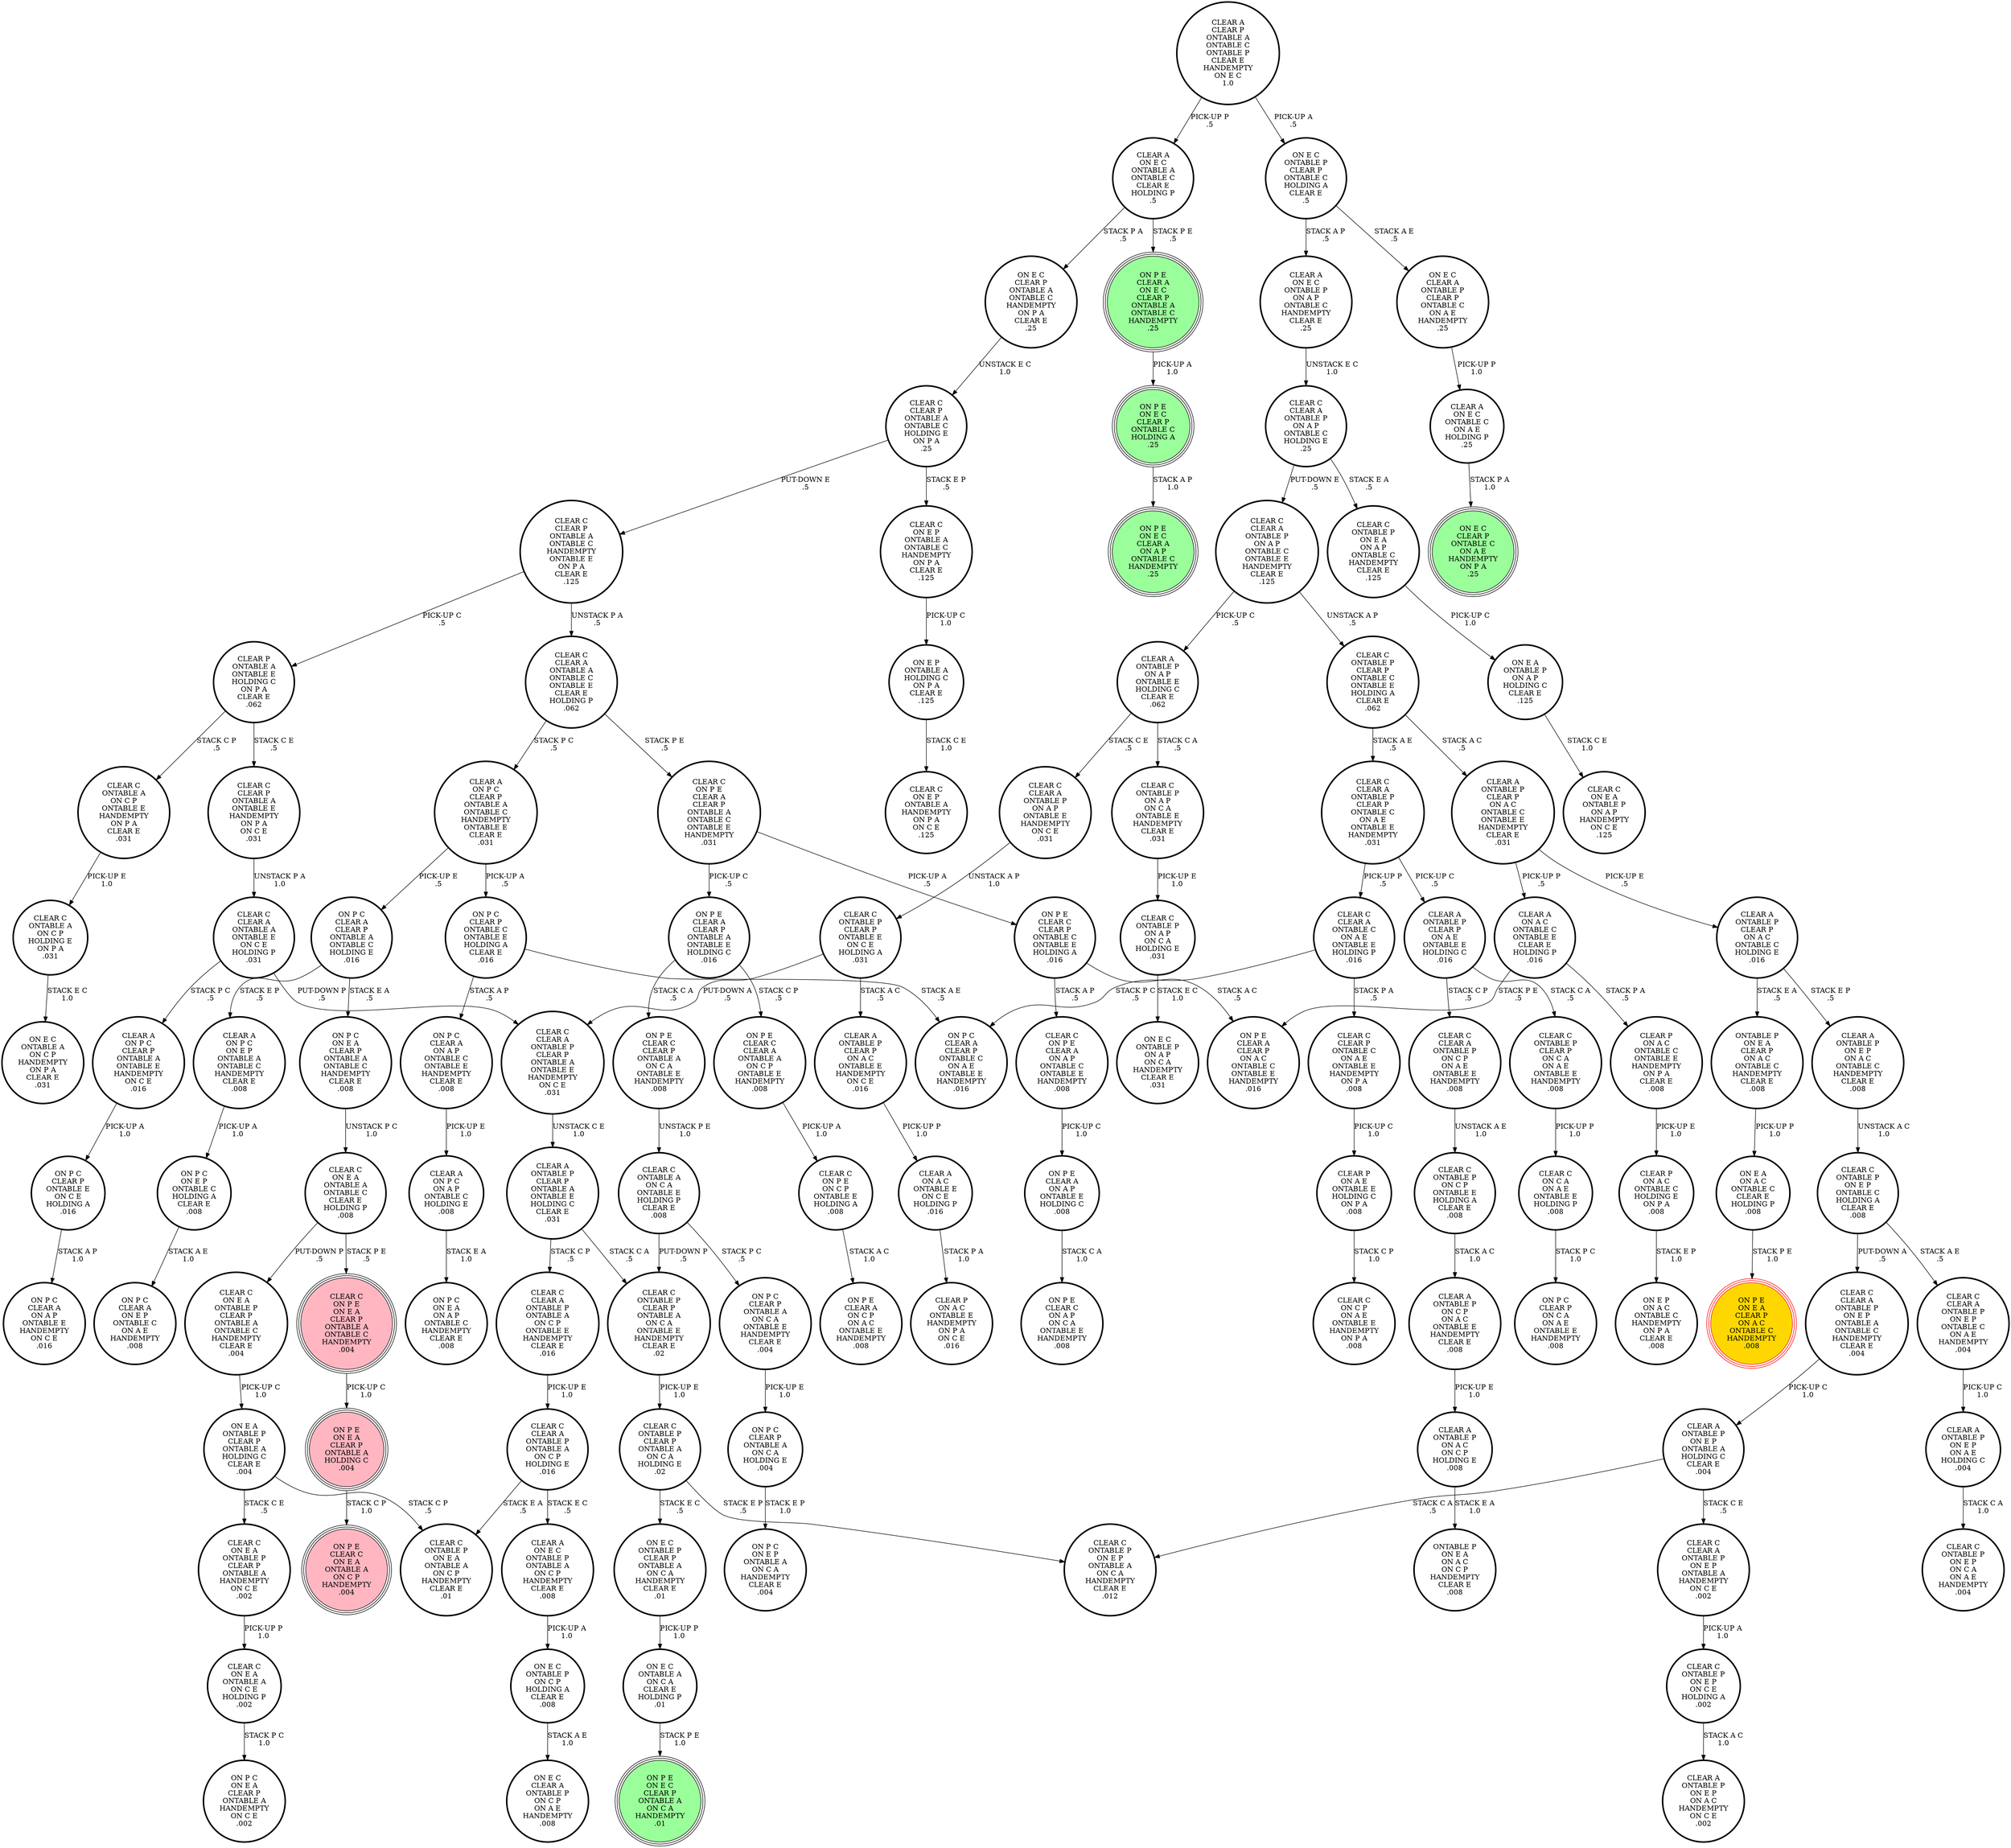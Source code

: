 digraph {
"CLEAR C\nONTABLE P\nON E P\nONTABLE C\nHOLDING A\nCLEAR E\n.008\n" -> "CLEAR C\nCLEAR A\nONTABLE P\nON E P\nONTABLE A\nONTABLE C\nHANDEMPTY\nCLEAR E\n.004\n"[label="PUT-DOWN A\n.5\n"];
"CLEAR C\nONTABLE P\nON E P\nONTABLE C\nHOLDING A\nCLEAR E\n.008\n" -> "CLEAR C\nCLEAR A\nONTABLE P\nON E P\nONTABLE C\nON A E\nHANDEMPTY\n.004\n"[label="STACK A E\n.5\n"];
"CLEAR A\nCLEAR P\nONTABLE A\nONTABLE C\nONTABLE P\nCLEAR E\nHANDEMPTY\nON E C\n1.0\n" -> "CLEAR A\nON E C\nONTABLE A\nONTABLE C\nCLEAR E\nHOLDING P\n.5\n"[label="PICK-UP P\n.5\n"];
"CLEAR A\nCLEAR P\nONTABLE A\nONTABLE C\nONTABLE P\nCLEAR E\nHANDEMPTY\nON E C\n1.0\n" -> "ON E C\nONTABLE P\nCLEAR P\nONTABLE C\nHOLDING A\nCLEAR E\n.5\n"[label="PICK-UP A\n.5\n"];
"CLEAR C\nCLEAR P\nONTABLE C\nON A E\nONTABLE E\nHANDEMPTY\nON P A\n.008\n" -> "CLEAR P\nON A E\nONTABLE E\nHOLDING C\nON P A\n.008\n"[label="PICK-UP C\n1.0\n"];
"CLEAR A\nONTABLE P\nON E P\nONTABLE A\nHOLDING C\nCLEAR E\n.004\n" -> "CLEAR C\nCLEAR A\nONTABLE P\nON E P\nONTABLE A\nHANDEMPTY\nON C E\n.002\n"[label="STACK C E\n.5\n"];
"CLEAR A\nONTABLE P\nON E P\nONTABLE A\nHOLDING C\nCLEAR E\n.004\n" -> "CLEAR C\nONTABLE P\nON E P\nONTABLE A\nON C A\nHANDEMPTY\nCLEAR E\n.012\n"[label="STACK C A\n.5\n"];
"CLEAR C\nCLEAR P\nONTABLE A\nONTABLE C\nHANDEMPTY\nONTABLE E\nON P A\nCLEAR E\n.125\n" -> "CLEAR P\nONTABLE A\nONTABLE E\nHOLDING C\nON P A\nCLEAR E\n.062\n"[label="PICK-UP C\n.5\n"];
"CLEAR C\nCLEAR P\nONTABLE A\nONTABLE C\nHANDEMPTY\nONTABLE E\nON P A\nCLEAR E\n.125\n" -> "CLEAR C\nCLEAR A\nONTABLE A\nONTABLE C\nONTABLE E\nCLEAR E\nHOLDING P\n.062\n"[label="UNSTACK P A\n.5\n"];
"CLEAR C\nCLEAR A\nONTABLE P\nON E P\nONTABLE C\nON A E\nHANDEMPTY\n.004\n" -> "CLEAR A\nONTABLE P\nON E P\nON A E\nHOLDING C\n.004\n"[label="PICK-UP C\n1.0\n"];
"CLEAR C\nONTABLE P\nON C P\nONTABLE E\nHOLDING A\nCLEAR E\n.008\n" -> "CLEAR A\nONTABLE P\nON C P\nON A C\nONTABLE E\nHANDEMPTY\nCLEAR E\n.008\n"[label="STACK A C\n1.0\n"];
"CLEAR C\nONTABLE P\nON E P\nON C E\nHOLDING A\n.002\n" -> "CLEAR A\nONTABLE P\nON E P\nON A C\nHANDEMPTY\nON C E\n.002\n"[label="STACK A C\n1.0\n"];
"ON P E\nCLEAR A\nCLEAR P\nONTABLE A\nONTABLE E\nHOLDING C\n.016\n" -> "ON P E\nCLEAR C\nCLEAR A\nONTABLE A\nON C P\nONTABLE E\nHANDEMPTY\n.008\n"[label="STACK C P\n.5\n"];
"ON P E\nCLEAR A\nCLEAR P\nONTABLE A\nONTABLE E\nHOLDING C\n.016\n" -> "ON P E\nCLEAR C\nCLEAR P\nONTABLE A\nON C A\nONTABLE E\nHANDEMPTY\n.008\n"[label="STACK C A\n.5\n"];
"CLEAR A\nONTABLE P\nCLEAR P\nON A E\nONTABLE E\nHOLDING C\n.016\n" -> "CLEAR C\nONTABLE P\nCLEAR P\nON C A\nON A E\nONTABLE E\nHANDEMPTY\n.008\n"[label="STACK C A\n.5\n"];
"CLEAR A\nONTABLE P\nCLEAR P\nON A E\nONTABLE E\nHOLDING C\n.016\n" -> "CLEAR C\nCLEAR A\nONTABLE P\nON C P\nON A E\nONTABLE E\nHANDEMPTY\n.008\n"[label="STACK C P\n.5\n"];
"CLEAR A\nONTABLE P\nCLEAR P\nON A C\nONTABLE C\nHOLDING E\n.016\n" -> "ONTABLE P\nON E A\nCLEAR P\nON A C\nONTABLE C\nHANDEMPTY\nCLEAR E\n.008\n"[label="STACK E A\n.5\n"];
"CLEAR A\nONTABLE P\nCLEAR P\nON A C\nONTABLE C\nHOLDING E\n.016\n" -> "CLEAR A\nONTABLE P\nON E P\nON A C\nONTABLE C\nHANDEMPTY\nCLEAR E\n.008\n"[label="STACK E P\n.5\n"];
"CLEAR C\nONTABLE A\nON C A\nONTABLE E\nHOLDING P\nCLEAR E\n.008\n" -> "ON P C\nCLEAR P\nONTABLE A\nON C A\nONTABLE E\nHANDEMPTY\nCLEAR E\n.004\n"[label="STACK P C\n.5\n"];
"CLEAR C\nONTABLE A\nON C A\nONTABLE E\nHOLDING P\nCLEAR E\n.008\n" -> "CLEAR C\nONTABLE P\nCLEAR P\nONTABLE A\nON C A\nONTABLE E\nHANDEMPTY\nCLEAR E\n.02\n"[label="PUT-DOWN P\n.5\n"];
"CLEAR C\nONTABLE P\nCLEAR P\nONTABLE E\nON C E\nHOLDING A\n.031\n" -> "CLEAR A\nONTABLE P\nCLEAR P\nON A C\nONTABLE E\nHANDEMPTY\nON C E\n.016\n"[label="STACK A C\n.5\n"];
"CLEAR C\nONTABLE P\nCLEAR P\nONTABLE E\nON C E\nHOLDING A\n.031\n" -> "CLEAR C\nCLEAR A\nONTABLE P\nCLEAR P\nONTABLE A\nONTABLE E\nHANDEMPTY\nON C E\n.031\n"[label="PUT-DOWN A\n.5\n"];
"CLEAR C\nONTABLE P\nCLEAR P\nONTABLE A\nON C A\nHOLDING E\n.02\n" -> "ON E C\nONTABLE P\nCLEAR P\nONTABLE A\nON C A\nHANDEMPTY\nCLEAR E\n.01\n"[label="STACK E C\n.5\n"];
"CLEAR C\nONTABLE P\nCLEAR P\nONTABLE A\nON C A\nHOLDING E\n.02\n" -> "CLEAR C\nONTABLE P\nON E P\nONTABLE A\nON C A\nHANDEMPTY\nCLEAR E\n.012\n"[label="STACK E P\n.5\n"];
"CLEAR C\nONTABLE A\nON C P\nHOLDING E\nON P A\n.031\n" -> "ON E C\nONTABLE A\nON C P\nHANDEMPTY\nON P A\nCLEAR E\n.031\n"[label="STACK E C\n1.0\n"];
"CLEAR C\nCLEAR A\nONTABLE P\nCLEAR P\nONTABLE C\nON A E\nONTABLE E\nHANDEMPTY\n.031\n" -> "CLEAR A\nONTABLE P\nCLEAR P\nON A E\nONTABLE E\nHOLDING C\n.016\n"[label="PICK-UP C\n.5\n"];
"CLEAR C\nCLEAR A\nONTABLE P\nCLEAR P\nONTABLE C\nON A E\nONTABLE E\nHANDEMPTY\n.031\n" -> "CLEAR C\nCLEAR A\nONTABLE C\nON A E\nONTABLE E\nHOLDING P\n.016\n"[label="PICK-UP P\n.5\n"];
"ON P C\nCLEAR P\nONTABLE C\nONTABLE E\nHOLDING A\nCLEAR E\n.016\n" -> "ON P C\nCLEAR A\nCLEAR P\nONTABLE C\nON A E\nONTABLE E\nHANDEMPTY\n.016\n"[label="STACK A E\n.5\n"];
"ON P C\nCLEAR P\nONTABLE C\nONTABLE E\nHOLDING A\nCLEAR E\n.016\n" -> "ON P C\nCLEAR A\nON A P\nONTABLE C\nONTABLE E\nHANDEMPTY\nCLEAR E\n.008\n"[label="STACK A P\n.5\n"];
"CLEAR C\nCLEAR A\nONTABLE P\nON E P\nONTABLE A\nHANDEMPTY\nON C E\n.002\n" -> "CLEAR C\nONTABLE P\nON E P\nON C E\nHOLDING A\n.002\n"[label="PICK-UP A\n1.0\n"];
"ON P E\nON E C\nCLEAR P\nONTABLE C\nHOLDING A\n.25\n" -> "ON P E\nON E C\nCLEAR A\nON A P\nONTABLE C\nHANDEMPTY\n.25\n"[label="STACK A P\n1.0\n"];
"CLEAR A\nONTABLE P\nCLEAR P\nONTABLE A\nONTABLE E\nHOLDING C\nCLEAR E\n.031\n" -> "CLEAR C\nCLEAR A\nONTABLE P\nONTABLE A\nON C P\nONTABLE E\nHANDEMPTY\nCLEAR E\n.016\n"[label="STACK C P\n.5\n"];
"CLEAR A\nONTABLE P\nCLEAR P\nONTABLE A\nONTABLE E\nHOLDING C\nCLEAR E\n.031\n" -> "CLEAR C\nONTABLE P\nCLEAR P\nONTABLE A\nON C A\nONTABLE E\nHANDEMPTY\nCLEAR E\n.02\n"[label="STACK C A\n.5\n"];
"CLEAR A\nONTABLE P\nON A P\nONTABLE E\nHOLDING C\nCLEAR E\n.062\n" -> "CLEAR C\nONTABLE P\nON A P\nON C A\nONTABLE E\nHANDEMPTY\nCLEAR E\n.031\n"[label="STACK C A\n.5\n"];
"CLEAR A\nONTABLE P\nON A P\nONTABLE E\nHOLDING C\nCLEAR E\n.062\n" -> "CLEAR C\nCLEAR A\nONTABLE P\nON A P\nONTABLE E\nHANDEMPTY\nON C E\n.031\n"[label="STACK C E\n.5\n"];
"CLEAR A\nONTABLE P\nCLEAR P\nON A C\nONTABLE C\nONTABLE E\nHANDEMPTY\nCLEAR E\n.031\n" -> "CLEAR A\nONTABLE P\nCLEAR P\nON A C\nONTABLE C\nHOLDING E\n.016\n"[label="PICK-UP E\n.5\n"];
"CLEAR A\nONTABLE P\nCLEAR P\nON A C\nONTABLE C\nONTABLE E\nHANDEMPTY\nCLEAR E\n.031\n" -> "CLEAR A\nON A C\nONTABLE C\nONTABLE E\nCLEAR E\nHOLDING P\n.016\n"[label="PICK-UP P\n.5\n"];
"ON E C\nONTABLE P\nCLEAR P\nONTABLE C\nHOLDING A\nCLEAR E\n.5\n" -> "CLEAR A\nON E C\nONTABLE P\nON A P\nONTABLE C\nHANDEMPTY\nCLEAR E\n.25\n"[label="STACK A P\n.5\n"];
"ON E C\nONTABLE P\nCLEAR P\nONTABLE C\nHOLDING A\nCLEAR E\n.5\n" -> "ON E C\nCLEAR A\nONTABLE P\nCLEAR P\nONTABLE C\nON A E\nHANDEMPTY\n.25\n"[label="STACK A E\n.5\n"];
"CLEAR C\nONTABLE P\nON A P\nON C A\nHOLDING E\n.031\n" -> "ON E C\nONTABLE P\nON A P\nON C A\nHANDEMPTY\nCLEAR E\n.031\n"[label="STACK E C\n1.0\n"];
"CLEAR A\nONTABLE P\nCLEAR P\nON A C\nONTABLE E\nHANDEMPTY\nON C E\n.016\n" -> "CLEAR A\nON A C\nONTABLE E\nON C E\nHOLDING P\n.016\n"[label="PICK-UP P\n1.0\n"];
"ON P C\nCLEAR A\nON A P\nONTABLE C\nONTABLE E\nHANDEMPTY\nCLEAR E\n.008\n" -> "CLEAR A\nON P C\nON A P\nONTABLE C\nHOLDING E\n.008\n"[label="PICK-UP E\n1.0\n"];
"CLEAR C\nON E A\nONTABLE A\nONTABLE C\nCLEAR E\nHOLDING P\n.008\n" -> "CLEAR C\nON P E\nON E A\nCLEAR P\nONTABLE A\nONTABLE C\nHANDEMPTY\n.004\n"[label="STACK P E\n.5\n"];
"CLEAR C\nON E A\nONTABLE A\nONTABLE C\nCLEAR E\nHOLDING P\n.008\n" -> "CLEAR C\nON E A\nONTABLE P\nCLEAR P\nONTABLE A\nONTABLE C\nHANDEMPTY\nCLEAR E\n.004\n"[label="PUT-DOWN P\n.5\n"];
"CLEAR C\nON P E\nON C P\nONTABLE E\nHOLDING A\n.008\n" -> "ON P E\nCLEAR A\nON C P\nON A C\nONTABLE E\nHANDEMPTY\n.008\n"[label="STACK A C\n1.0\n"];
"ON P E\nCLEAR A\nON A P\nONTABLE E\nHOLDING C\n.008\n" -> "ON P E\nCLEAR C\nON A P\nON C A\nONTABLE E\nHANDEMPTY\n.008\n"[label="STACK C A\n1.0\n"];
"CLEAR A\nON E C\nONTABLE P\nONTABLE A\nON C P\nHANDEMPTY\nCLEAR E\n.008\n" -> "ON E C\nONTABLE P\nON C P\nHOLDING A\nCLEAR E\n.008\n"[label="PICK-UP A\n1.0\n"];
"ON P E\nON E A\nCLEAR P\nONTABLE A\nHOLDING C\n.004\n" -> "ON P E\nCLEAR C\nON E A\nONTABLE A\nON C P\nHANDEMPTY\n.004\n"[label="STACK C P\n1.0\n"];
"CLEAR P\nONTABLE A\nONTABLE E\nHOLDING C\nON P A\nCLEAR E\n.062\n" -> "CLEAR C\nCLEAR P\nONTABLE A\nONTABLE E\nHANDEMPTY\nON P A\nON C E\n.031\n"[label="STACK C E\n.5\n"];
"CLEAR P\nONTABLE A\nONTABLE E\nHOLDING C\nON P A\nCLEAR E\n.062\n" -> "CLEAR C\nONTABLE A\nON C P\nONTABLE E\nHANDEMPTY\nON P A\nCLEAR E\n.031\n"[label="STACK C P\n.5\n"];
"CLEAR C\nON E A\nONTABLE P\nCLEAR P\nONTABLE A\nHANDEMPTY\nON C E\n.002\n" -> "CLEAR C\nON E A\nONTABLE A\nON C E\nHOLDING P\n.002\n"[label="PICK-UP P\n1.0\n"];
"CLEAR C\nCLEAR A\nONTABLE A\nONTABLE E\nON C E\nHOLDING P\n.031\n" -> "CLEAR C\nCLEAR A\nONTABLE P\nCLEAR P\nONTABLE A\nONTABLE E\nHANDEMPTY\nON C E\n.031\n"[label="PUT-DOWN P\n.5\n"];
"CLEAR C\nCLEAR A\nONTABLE A\nONTABLE E\nON C E\nHOLDING P\n.031\n" -> "CLEAR A\nON P C\nCLEAR P\nONTABLE A\nONTABLE E\nHANDEMPTY\nON C E\n.016\n"[label="STACK P C\n.5\n"];
"CLEAR A\nON A C\nONTABLE C\nONTABLE E\nCLEAR E\nHOLDING P\n.016\n" -> "ON P E\nCLEAR A\nCLEAR P\nON A C\nONTABLE C\nONTABLE E\nHANDEMPTY\n.016\n"[label="STACK P E\n.5\n"];
"CLEAR A\nON A C\nONTABLE C\nONTABLE E\nCLEAR E\nHOLDING P\n.016\n" -> "CLEAR P\nON A C\nONTABLE C\nONTABLE E\nHANDEMPTY\nON P A\nCLEAR E\n.008\n"[label="STACK P A\n.5\n"];
"CLEAR C\nCLEAR A\nONTABLE P\nCLEAR P\nONTABLE A\nONTABLE E\nHANDEMPTY\nON C E\n.031\n" -> "CLEAR A\nONTABLE P\nCLEAR P\nONTABLE A\nONTABLE E\nHOLDING C\nCLEAR E\n.031\n"[label="UNSTACK C E\n1.0\n"];
"CLEAR C\nONTABLE P\nON A P\nON C A\nONTABLE E\nHANDEMPTY\nCLEAR E\n.031\n" -> "CLEAR C\nONTABLE P\nON A P\nON C A\nHOLDING E\n.031\n"[label="PICK-UP E\n1.0\n"];
"CLEAR A\nON P C\nON E P\nONTABLE A\nONTABLE C\nHANDEMPTY\nCLEAR E\n.008\n" -> "ON P C\nON E P\nONTABLE C\nHOLDING A\nCLEAR E\n.008\n"[label="PICK-UP A\n1.0\n"];
"CLEAR P\nON A E\nONTABLE E\nHOLDING C\nON P A\n.008\n" -> "CLEAR C\nON C P\nON A E\nONTABLE E\nHANDEMPTY\nON P A\n.008\n"[label="STACK C P\n1.0\n"];
"CLEAR C\nCLEAR A\nONTABLE P\nONTABLE A\nON C P\nONTABLE E\nHANDEMPTY\nCLEAR E\n.016\n" -> "CLEAR C\nCLEAR A\nONTABLE P\nONTABLE A\nON C P\nHOLDING E\n.016\n"[label="PICK-UP E\n1.0\n"];
"CLEAR C\nCLEAR P\nONTABLE A\nONTABLE C\nHOLDING E\nON P A\n.25\n" -> "CLEAR C\nCLEAR P\nONTABLE A\nONTABLE C\nHANDEMPTY\nONTABLE E\nON P A\nCLEAR E\n.125\n"[label="PUT-DOWN E\n.5\n"];
"CLEAR C\nCLEAR P\nONTABLE A\nONTABLE C\nHOLDING E\nON P A\n.25\n" -> "CLEAR C\nON E P\nONTABLE A\nONTABLE C\nHANDEMPTY\nON P A\nCLEAR E\n.125\n"[label="STACK E P\n.5\n"];
"CLEAR C\nON E P\nONTABLE A\nONTABLE C\nHANDEMPTY\nON P A\nCLEAR E\n.125\n" -> "ON E P\nONTABLE A\nHOLDING C\nON P A\nCLEAR E\n.125\n"[label="PICK-UP C\n1.0\n"];
"CLEAR C\nCLEAR A\nONTABLE P\nON C P\nON A E\nONTABLE E\nHANDEMPTY\n.008\n" -> "CLEAR C\nONTABLE P\nON C P\nONTABLE E\nHOLDING A\nCLEAR E\n.008\n"[label="UNSTACK A E\n1.0\n"];
"CLEAR A\nONTABLE P\nON C P\nON A C\nONTABLE E\nHANDEMPTY\nCLEAR E\n.008\n" -> "CLEAR A\nONTABLE P\nON A C\nON C P\nHOLDING E\n.008\n"[label="PICK-UP E\n1.0\n"];
"ON P E\nCLEAR C\nCLEAR A\nONTABLE A\nON C P\nONTABLE E\nHANDEMPTY\n.008\n" -> "CLEAR C\nON P E\nON C P\nONTABLE E\nHOLDING A\n.008\n"[label="PICK-UP A\n1.0\n"];
"CLEAR A\nONTABLE P\nON E P\nON A E\nHOLDING C\n.004\n" -> "CLEAR C\nONTABLE P\nON E P\nON C A\nON A E\nHANDEMPTY\n.004\n"[label="STACK C A\n1.0\n"];
"CLEAR P\nON A C\nONTABLE C\nONTABLE E\nHANDEMPTY\nON P A\nCLEAR E\n.008\n" -> "CLEAR P\nON A C\nONTABLE C\nHOLDING E\nON P A\n.008\n"[label="PICK-UP E\n1.0\n"];
"CLEAR C\nONTABLE P\nCLEAR P\nONTABLE A\nON C A\nONTABLE E\nHANDEMPTY\nCLEAR E\n.02\n" -> "CLEAR C\nONTABLE P\nCLEAR P\nONTABLE A\nON C A\nHOLDING E\n.02\n"[label="PICK-UP E\n1.0\n"];
"ONTABLE P\nON E A\nCLEAR P\nON A C\nONTABLE C\nHANDEMPTY\nCLEAR E\n.008\n" -> "ON E A\nON A C\nONTABLE C\nCLEAR E\nHOLDING P\n.008\n"[label="PICK-UP P\n1.0\n"];
"CLEAR A\nONTABLE P\nON A C\nON C P\nHOLDING E\n.008\n" -> "ONTABLE P\nON E A\nON A C\nON C P\nHANDEMPTY\nCLEAR E\n.008\n"[label="STACK E A\n1.0\n"];
"ON E C\nONTABLE P\nON C P\nHOLDING A\nCLEAR E\n.008\n" -> "ON E C\nCLEAR A\nONTABLE P\nON C P\nON A E\nHANDEMPTY\n.008\n"[label="STACK A E\n1.0\n"];
"CLEAR A\nON E C\nONTABLE C\nON A E\nHOLDING P\n.25\n" -> "ON E C\nCLEAR P\nONTABLE C\nON A E\nHANDEMPTY\nON P A\n.25\n"[label="STACK P A\n1.0\n"];
"CLEAR C\nONTABLE P\nCLEAR P\nONTABLE C\nONTABLE E\nHOLDING A\nCLEAR E\n.062\n" -> "CLEAR A\nONTABLE P\nCLEAR P\nON A C\nONTABLE C\nONTABLE E\nHANDEMPTY\nCLEAR E\n.031\n"[label="STACK A C\n.5\n"];
"CLEAR C\nONTABLE P\nCLEAR P\nONTABLE C\nONTABLE E\nHOLDING A\nCLEAR E\n.062\n" -> "CLEAR C\nCLEAR A\nONTABLE P\nCLEAR P\nONTABLE C\nON A E\nONTABLE E\nHANDEMPTY\n.031\n"[label="STACK A E\n.5\n"];
"ON E C\nCLEAR P\nONTABLE A\nONTABLE C\nHANDEMPTY\nON P A\nCLEAR E\n.25\n" -> "CLEAR C\nCLEAR P\nONTABLE A\nONTABLE C\nHOLDING E\nON P A\n.25\n"[label="UNSTACK E C\n1.0\n"];
"ON E P\nONTABLE A\nHOLDING C\nON P A\nCLEAR E\n.125\n" -> "CLEAR C\nON E P\nONTABLE A\nHANDEMPTY\nON P A\nON C E\n.125\n"[label="STACK C E\n1.0\n"];
"ON P E\nCLEAR A\nON E C\nCLEAR P\nONTABLE A\nONTABLE C\nHANDEMPTY\n.25\n" -> "ON P E\nON E C\nCLEAR P\nONTABLE C\nHOLDING A\n.25\n"[label="PICK-UP A\n1.0\n"];
"CLEAR C\nON P E\nCLEAR A\nON A P\nONTABLE C\nONTABLE E\nHANDEMPTY\n.008\n" -> "ON P E\nCLEAR A\nON A P\nONTABLE E\nHOLDING C\n.008\n"[label="PICK-UP C\n1.0\n"];
"CLEAR C\nCLEAR P\nONTABLE A\nONTABLE E\nHANDEMPTY\nON P A\nON C E\n.031\n" -> "CLEAR C\nCLEAR A\nONTABLE A\nONTABLE E\nON C E\nHOLDING P\n.031\n"[label="UNSTACK P A\n1.0\n"];
"ON E A\nONTABLE P\nON A P\nHOLDING C\nCLEAR E\n.125\n" -> "CLEAR C\nON E A\nONTABLE P\nON A P\nHANDEMPTY\nON C E\n.125\n"[label="STACK C E\n1.0\n"];
"CLEAR C\nCLEAR A\nONTABLE P\nON A P\nONTABLE C\nHOLDING E\n.25\n" -> "CLEAR C\nCLEAR A\nONTABLE P\nON A P\nONTABLE C\nONTABLE E\nHANDEMPTY\nCLEAR E\n.125\n"[label="PUT-DOWN E\n.5\n"];
"CLEAR C\nCLEAR A\nONTABLE P\nON A P\nONTABLE C\nHOLDING E\n.25\n" -> "CLEAR C\nONTABLE P\nON E A\nON A P\nONTABLE C\nHANDEMPTY\nCLEAR E\n.125\n"[label="STACK E A\n.5\n"];
"CLEAR C\nON E A\nONTABLE A\nON C E\nHOLDING P\n.002\n" -> "ON P C\nON E A\nCLEAR P\nONTABLE A\nHANDEMPTY\nON C E\n.002\n"[label="STACK P C\n1.0\n"];
"CLEAR A\nON E C\nONTABLE A\nONTABLE C\nCLEAR E\nHOLDING P\n.5\n" -> "ON P E\nCLEAR A\nON E C\nCLEAR P\nONTABLE A\nONTABLE C\nHANDEMPTY\n.25\n"[label="STACK P E\n.5\n"];
"CLEAR A\nON E C\nONTABLE A\nONTABLE C\nCLEAR E\nHOLDING P\n.5\n" -> "ON E C\nCLEAR P\nONTABLE A\nONTABLE C\nHANDEMPTY\nON P A\nCLEAR E\n.25\n"[label="STACK P A\n.5\n"];
"ON P E\nCLEAR C\nCLEAR P\nONTABLE A\nON C A\nONTABLE E\nHANDEMPTY\n.008\n" -> "CLEAR C\nONTABLE A\nON C A\nONTABLE E\nHOLDING P\nCLEAR E\n.008\n"[label="UNSTACK P E\n1.0\n"];
"ON P C\nCLEAR P\nONTABLE E\nON C E\nHOLDING A\n.016\n" -> "ON P C\nCLEAR A\nON A P\nONTABLE E\nHANDEMPTY\nON C E\n.016\n"[label="STACK A P\n1.0\n"];
"ON P E\nCLEAR C\nCLEAR P\nONTABLE C\nONTABLE E\nHOLDING A\n.016\n" -> "ON P E\nCLEAR A\nCLEAR P\nON A C\nONTABLE C\nONTABLE E\nHANDEMPTY\n.016\n"[label="STACK A C\n.5\n"];
"ON P E\nCLEAR C\nCLEAR P\nONTABLE C\nONTABLE E\nHOLDING A\n.016\n" -> "CLEAR C\nON P E\nCLEAR A\nON A P\nONTABLE C\nONTABLE E\nHANDEMPTY\n.008\n"[label="STACK A P\n.5\n"];
"ON E C\nONTABLE P\nCLEAR P\nONTABLE A\nON C A\nHANDEMPTY\nCLEAR E\n.01\n" -> "ON E C\nONTABLE A\nON C A\nCLEAR E\nHOLDING P\n.01\n"[label="PICK-UP P\n1.0\n"];
"CLEAR C\nCLEAR A\nONTABLE P\nONTABLE A\nON C P\nHOLDING E\n.016\n" -> "CLEAR A\nON E C\nONTABLE P\nONTABLE A\nON C P\nHANDEMPTY\nCLEAR E\n.008\n"[label="STACK E C\n.5\n"];
"CLEAR C\nCLEAR A\nONTABLE P\nONTABLE A\nON C P\nHOLDING E\n.016\n" -> "CLEAR C\nONTABLE P\nON E A\nONTABLE A\nON C P\nHANDEMPTY\nCLEAR E\n.01\n"[label="STACK E A\n.5\n"];
"ON P C\nCLEAR P\nONTABLE A\nON C A\nHOLDING E\n.004\n" -> "ON P C\nON E P\nONTABLE A\nON C A\nHANDEMPTY\nCLEAR E\n.004\n"[label="STACK E P\n1.0\n"];
"CLEAR C\nCLEAR A\nONTABLE C\nON A E\nONTABLE E\nHOLDING P\n.016\n" -> "CLEAR C\nCLEAR P\nONTABLE C\nON A E\nONTABLE E\nHANDEMPTY\nON P A\n.008\n"[label="STACK P A\n.5\n"];
"CLEAR C\nCLEAR A\nONTABLE C\nON A E\nONTABLE E\nHOLDING P\n.016\n" -> "ON P C\nCLEAR A\nCLEAR P\nONTABLE C\nON A E\nONTABLE E\nHANDEMPTY\n.016\n"[label="STACK P C\n.5\n"];
"CLEAR C\nON E A\nONTABLE P\nCLEAR P\nONTABLE A\nONTABLE C\nHANDEMPTY\nCLEAR E\n.004\n" -> "ON E A\nONTABLE P\nCLEAR P\nONTABLE A\nHOLDING C\nCLEAR E\n.004\n"[label="PICK-UP C\n1.0\n"];
"CLEAR A\nONTABLE P\nON E P\nON A C\nONTABLE C\nHANDEMPTY\nCLEAR E\n.008\n" -> "CLEAR C\nONTABLE P\nON E P\nONTABLE C\nHOLDING A\nCLEAR E\n.008\n"[label="UNSTACK A C\n1.0\n"];
"CLEAR C\nON P E\nON E A\nCLEAR P\nONTABLE A\nONTABLE C\nHANDEMPTY\n.004\n" -> "ON P E\nON E A\nCLEAR P\nONTABLE A\nHOLDING C\n.004\n"[label="PICK-UP C\n1.0\n"];
"ON E A\nONTABLE P\nCLEAR P\nONTABLE A\nHOLDING C\nCLEAR E\n.004\n" -> "CLEAR C\nONTABLE P\nON E A\nONTABLE A\nON C P\nHANDEMPTY\nCLEAR E\n.01\n"[label="STACK C P\n.5\n"];
"ON E A\nONTABLE P\nCLEAR P\nONTABLE A\nHOLDING C\nCLEAR E\n.004\n" -> "CLEAR C\nON E A\nONTABLE P\nCLEAR P\nONTABLE A\nHANDEMPTY\nON C E\n.002\n"[label="STACK C E\n.5\n"];
"CLEAR P\nON A C\nONTABLE C\nHOLDING E\nON P A\n.008\n" -> "ON E P\nON A C\nONTABLE C\nHANDEMPTY\nON P A\nCLEAR E\n.008\n"[label="STACK E P\n1.0\n"];
"ON P C\nON E A\nCLEAR P\nONTABLE A\nONTABLE C\nHANDEMPTY\nCLEAR E\n.008\n" -> "CLEAR C\nON E A\nONTABLE A\nONTABLE C\nCLEAR E\nHOLDING P\n.008\n"[label="UNSTACK P C\n1.0\n"];
"CLEAR C\nCLEAR A\nONTABLE P\nON A P\nONTABLE C\nONTABLE E\nHANDEMPTY\nCLEAR E\n.125\n" -> "CLEAR C\nONTABLE P\nCLEAR P\nONTABLE C\nONTABLE E\nHOLDING A\nCLEAR E\n.062\n"[label="UNSTACK A P\n.5\n"];
"CLEAR C\nCLEAR A\nONTABLE P\nON A P\nONTABLE C\nONTABLE E\nHANDEMPTY\nCLEAR E\n.125\n" -> "CLEAR A\nONTABLE P\nON A P\nONTABLE E\nHOLDING C\nCLEAR E\n.062\n"[label="PICK-UP C\n.5\n"];
"CLEAR A\nON P C\nCLEAR P\nONTABLE A\nONTABLE C\nHANDEMPTY\nONTABLE E\nCLEAR E\n.031\n" -> "ON P C\nCLEAR P\nONTABLE C\nONTABLE E\nHOLDING A\nCLEAR E\n.016\n"[label="PICK-UP A\n.5\n"];
"CLEAR A\nON P C\nCLEAR P\nONTABLE A\nONTABLE C\nHANDEMPTY\nONTABLE E\nCLEAR E\n.031\n" -> "ON P C\nCLEAR A\nCLEAR P\nONTABLE A\nONTABLE C\nHOLDING E\n.016\n"[label="PICK-UP E\n.5\n"];
"CLEAR C\nCLEAR A\nONTABLE P\nON A P\nONTABLE E\nHANDEMPTY\nON C E\n.031\n" -> "CLEAR C\nONTABLE P\nCLEAR P\nONTABLE E\nON C E\nHOLDING A\n.031\n"[label="UNSTACK A P\n1.0\n"];
"CLEAR A\nON A C\nONTABLE E\nON C E\nHOLDING P\n.016\n" -> "CLEAR P\nON A C\nONTABLE E\nHANDEMPTY\nON P A\nON C E\n.016\n"[label="STACK P A\n1.0\n"];
"ON E C\nCLEAR A\nONTABLE P\nCLEAR P\nONTABLE C\nON A E\nHANDEMPTY\n.25\n" -> "CLEAR A\nON E C\nONTABLE C\nON A E\nHOLDING P\n.25\n"[label="PICK-UP P\n1.0\n"];
"CLEAR C\nON C A\nON A E\nONTABLE E\nHOLDING P\n.008\n" -> "ON P C\nCLEAR P\nON C A\nON A E\nONTABLE E\nHANDEMPTY\n.008\n"[label="STACK P C\n1.0\n"];
"CLEAR C\nCLEAR A\nONTABLE A\nONTABLE C\nONTABLE E\nCLEAR E\nHOLDING P\n.062\n" -> "CLEAR C\nON P E\nCLEAR A\nCLEAR P\nONTABLE A\nONTABLE C\nONTABLE E\nHANDEMPTY\n.031\n"[label="STACK P E\n.5\n"];
"CLEAR C\nCLEAR A\nONTABLE A\nONTABLE C\nONTABLE E\nCLEAR E\nHOLDING P\n.062\n" -> "CLEAR A\nON P C\nCLEAR P\nONTABLE A\nONTABLE C\nHANDEMPTY\nONTABLE E\nCLEAR E\n.031\n"[label="STACK P C\n.5\n"];
"CLEAR A\nON P C\nON A P\nONTABLE C\nHOLDING E\n.008\n" -> "ON P C\nON E A\nON A P\nONTABLE C\nHANDEMPTY\nCLEAR E\n.008\n"[label="STACK E A\n1.0\n"];
"ON E C\nONTABLE A\nON C A\nCLEAR E\nHOLDING P\n.01\n" -> "ON P E\nON E C\nCLEAR P\nONTABLE A\nON C A\nHANDEMPTY\n.01\n"[label="STACK P E\n1.0\n"];
"ON E A\nON A C\nONTABLE C\nCLEAR E\nHOLDING P\n.008\n" -> "ON P E\nON E A\nCLEAR P\nON A C\nONTABLE C\nHANDEMPTY\n.008\n"[label="STACK P E\n1.0\n"];
"CLEAR C\nONTABLE A\nON C P\nONTABLE E\nHANDEMPTY\nON P A\nCLEAR E\n.031\n" -> "CLEAR C\nONTABLE A\nON C P\nHOLDING E\nON P A\n.031\n"[label="PICK-UP E\n1.0\n"];
"CLEAR C\nONTABLE P\nON E A\nON A P\nONTABLE C\nHANDEMPTY\nCLEAR E\n.125\n" -> "ON E A\nONTABLE P\nON A P\nHOLDING C\nCLEAR E\n.125\n"[label="PICK-UP C\n1.0\n"];
"CLEAR C\nCLEAR A\nONTABLE P\nON E P\nONTABLE A\nONTABLE C\nHANDEMPTY\nCLEAR E\n.004\n" -> "CLEAR A\nONTABLE P\nON E P\nONTABLE A\nHOLDING C\nCLEAR E\n.004\n"[label="PICK-UP C\n1.0\n"];
"CLEAR A\nON P C\nCLEAR P\nONTABLE A\nONTABLE E\nHANDEMPTY\nON C E\n.016\n" -> "ON P C\nCLEAR P\nONTABLE E\nON C E\nHOLDING A\n.016\n"[label="PICK-UP A\n1.0\n"];
"ON P C\nON E P\nONTABLE C\nHOLDING A\nCLEAR E\n.008\n" -> "ON P C\nCLEAR A\nON E P\nONTABLE C\nON A E\nHANDEMPTY\n.008\n"[label="STACK A E\n1.0\n"];
"ON P C\nCLEAR A\nCLEAR P\nONTABLE A\nONTABLE C\nHOLDING E\n.016\n" -> "CLEAR A\nON P C\nON E P\nONTABLE A\nONTABLE C\nHANDEMPTY\nCLEAR E\n.008\n"[label="STACK E P\n.5\n"];
"ON P C\nCLEAR A\nCLEAR P\nONTABLE A\nONTABLE C\nHOLDING E\n.016\n" -> "ON P C\nON E A\nCLEAR P\nONTABLE A\nONTABLE C\nHANDEMPTY\nCLEAR E\n.008\n"[label="STACK E A\n.5\n"];
"CLEAR A\nON E C\nONTABLE P\nON A P\nONTABLE C\nHANDEMPTY\nCLEAR E\n.25\n" -> "CLEAR C\nCLEAR A\nONTABLE P\nON A P\nONTABLE C\nHOLDING E\n.25\n"[label="UNSTACK E C\n1.0\n"];
"ON P C\nCLEAR P\nONTABLE A\nON C A\nONTABLE E\nHANDEMPTY\nCLEAR E\n.004\n" -> "ON P C\nCLEAR P\nONTABLE A\nON C A\nHOLDING E\n.004\n"[label="PICK-UP E\n1.0\n"];
"CLEAR C\nON P E\nCLEAR A\nCLEAR P\nONTABLE A\nONTABLE C\nONTABLE E\nHANDEMPTY\n.031\n" -> "ON P E\nCLEAR A\nCLEAR P\nONTABLE A\nONTABLE E\nHOLDING C\n.016\n"[label="PICK-UP C\n.5\n"];
"CLEAR C\nON P E\nCLEAR A\nCLEAR P\nONTABLE A\nONTABLE C\nONTABLE E\nHANDEMPTY\n.031\n" -> "ON P E\nCLEAR C\nCLEAR P\nONTABLE C\nONTABLE E\nHOLDING A\n.016\n"[label="PICK-UP A\n.5\n"];
"CLEAR C\nONTABLE P\nCLEAR P\nON C A\nON A E\nONTABLE E\nHANDEMPTY\n.008\n" -> "CLEAR C\nON C A\nON A E\nONTABLE E\nHOLDING P\n.008\n"[label="PICK-UP P\n1.0\n"];
"ON E P\nON A C\nONTABLE C\nHANDEMPTY\nON P A\nCLEAR E\n.008\n" [shape=circle, penwidth=3];
"CLEAR P\nON A C\nONTABLE E\nHANDEMPTY\nON P A\nON C E\n.016\n" [shape=circle, penwidth=3];
"ON P E\nON E C\nCLEAR A\nON A P\nONTABLE C\nHANDEMPTY\n.25\n" [shape=circle, style=filled, fillcolor=palegreen1, peripheries=3];
"ON P E\nCLEAR C\nON A P\nON C A\nONTABLE E\nHANDEMPTY\n.008\n" [shape=circle, penwidth=3];
"CLEAR C\nONTABLE P\nON E P\nON C A\nON A E\nHANDEMPTY\n.004\n" [shape=circle, penwidth=3];
"ON P C\nCLEAR A\nCLEAR P\nONTABLE C\nON A E\nONTABLE E\nHANDEMPTY\n.016\n" [shape=circle, penwidth=3];
"CLEAR C\nONTABLE P\nON E P\nONTABLE A\nON C A\nHANDEMPTY\nCLEAR E\n.012\n" [shape=circle, penwidth=3];
"ON P C\nON E P\nONTABLE A\nON C A\nHANDEMPTY\nCLEAR E\n.004\n" [shape=circle, penwidth=3];
"ON P C\nON E A\nCLEAR P\nONTABLE A\nHANDEMPTY\nON C E\n.002\n" [shape=circle, penwidth=3];
"ON P C\nCLEAR A\nON A P\nONTABLE E\nHANDEMPTY\nON C E\n.016\n" [shape=circle, penwidth=3];
"CLEAR C\nON E A\nONTABLE P\nON A P\nHANDEMPTY\nON C E\n.125\n" [shape=circle, penwidth=3];
"ON P E\nCLEAR A\nCLEAR P\nON A C\nONTABLE C\nONTABLE E\nHANDEMPTY\n.016\n" [shape=circle, penwidth=3];
"ON P E\nCLEAR C\nON E A\nONTABLE A\nON C P\nHANDEMPTY\n.004\n" [shape=circle, style=filled, fillcolor=lightpink, peripheries=3];
"CLEAR A\nONTABLE P\nON E P\nON A C\nHANDEMPTY\nON C E\n.002\n" [shape=circle, penwidth=3];
"ON P E\nCLEAR A\nON C P\nON A C\nONTABLE E\nHANDEMPTY\n.008\n" [shape=circle, penwidth=3];
"CLEAR C\nON E P\nONTABLE A\nHANDEMPTY\nON P A\nON C E\n.125\n" [shape=circle, penwidth=3];
"CLEAR C\nONTABLE P\nON E A\nONTABLE A\nON C P\nHANDEMPTY\nCLEAR E\n.01\n" [shape=circle, penwidth=3];
"ON E C\nCLEAR A\nONTABLE P\nON C P\nON A E\nHANDEMPTY\n.008\n" [shape=circle, penwidth=3];
"CLEAR C\nON C P\nON A E\nONTABLE E\nHANDEMPTY\nON P A\n.008\n" [shape=circle, penwidth=3];
"ON P C\nON E A\nON A P\nONTABLE C\nHANDEMPTY\nCLEAR E\n.008\n" [shape=circle, penwidth=3];
"ON P C\nCLEAR A\nON E P\nONTABLE C\nON A E\nHANDEMPTY\n.008\n" [shape=circle, penwidth=3];
"ONTABLE P\nON E A\nON A C\nON C P\nHANDEMPTY\nCLEAR E\n.008\n" [shape=circle, penwidth=3];
"ON E C\nONTABLE P\nON A P\nON C A\nHANDEMPTY\nCLEAR E\n.031\n" [shape=circle, penwidth=3];
"ON P E\nON E C\nCLEAR P\nONTABLE A\nON C A\nHANDEMPTY\n.01\n" [shape=circle, style=filled, fillcolor=palegreen1, peripheries=3];
"ON E C\nONTABLE A\nON C P\nHANDEMPTY\nON P A\nCLEAR E\n.031\n" [shape=circle, penwidth=3];
"ON E C\nCLEAR P\nONTABLE C\nON A E\nHANDEMPTY\nON P A\n.25\n" [shape=circle, style=filled, fillcolor=palegreen1, peripheries=3];
"ON P E\nON E A\nCLEAR P\nON A C\nONTABLE C\nHANDEMPTY\n.008\n" [shape=circle, style=filled color=red, fillcolor=gold, peripheries=3];
"ON P C\nCLEAR P\nON C A\nON A E\nONTABLE E\nHANDEMPTY\n.008\n" [shape=circle, penwidth=3];
"ON E P\nON A C\nONTABLE C\nHANDEMPTY\nON P A\nCLEAR E\n.008\n" [shape=circle, penwidth=3];
"CLEAR A\nONTABLE P\nON A C\nON C P\nHOLDING E\n.008\n" [shape=circle, penwidth=3];
"CLEAR P\nON A C\nONTABLE E\nHANDEMPTY\nON P A\nON C E\n.016\n" [shape=circle, penwidth=3];
"ON P E\nON E C\nCLEAR A\nON A P\nONTABLE C\nHANDEMPTY\n.25\n" [shape=circle, style=filled, fillcolor=palegreen1, peripheries=3];
"CLEAR A\nON E C\nONTABLE A\nONTABLE C\nCLEAR E\nHOLDING P\n.5\n" [shape=circle, penwidth=3];
"ON P E\nCLEAR C\nON A P\nON C A\nONTABLE E\nHANDEMPTY\n.008\n" [shape=circle, penwidth=3];
"ON P C\nON E A\nCLEAR P\nONTABLE A\nONTABLE C\nHANDEMPTY\nCLEAR E\n.008\n" [shape=circle, penwidth=3];
"CLEAR A\nONTABLE P\nON A P\nONTABLE E\nHOLDING C\nCLEAR E\n.062\n" [shape=circle, penwidth=3];
"CLEAR C\nON P E\nCLEAR A\nON A P\nONTABLE C\nONTABLE E\nHANDEMPTY\n.008\n" [shape=circle, penwidth=3];
"CLEAR A\nON A C\nONTABLE E\nON C E\nHOLDING P\n.016\n" [shape=circle, penwidth=3];
"CLEAR A\nON E C\nONTABLE P\nON A P\nONTABLE C\nHANDEMPTY\nCLEAR E\n.25\n" [shape=circle, penwidth=3];
"CLEAR A\nON E C\nONTABLE C\nON A E\nHOLDING P\n.25\n" [shape=circle, penwidth=3];
"CLEAR C\nONTABLE P\nCLEAR P\nON C A\nON A E\nONTABLE E\nHANDEMPTY\n.008\n" [shape=circle, penwidth=3];
"CLEAR C\nONTABLE P\nON E P\nON C A\nON A E\nHANDEMPTY\n.004\n" [shape=circle, penwidth=3];
"ON P C\nCLEAR A\nON A P\nONTABLE C\nONTABLE E\nHANDEMPTY\nCLEAR E\n.008\n" [shape=circle, penwidth=3];
"CLEAR C\nCLEAR P\nONTABLE A\nONTABLE C\nHANDEMPTY\nONTABLE E\nON P A\nCLEAR E\n.125\n" [shape=circle, penwidth=3];
"ON P E\nCLEAR C\nCLEAR P\nONTABLE A\nON C A\nONTABLE E\nHANDEMPTY\n.008\n" [shape=circle, penwidth=3];
"CLEAR C\nON C A\nON A E\nONTABLE E\nHOLDING P\n.008\n" [shape=circle, penwidth=3];
"ON P C\nCLEAR A\nCLEAR P\nONTABLE C\nON A E\nONTABLE E\nHANDEMPTY\n.016\n" [shape=circle, penwidth=3];
"CLEAR C\nONTABLE P\nON E P\nONTABLE A\nON C A\nHANDEMPTY\nCLEAR E\n.012\n" [shape=circle, penwidth=3];
"ON P C\nON E P\nONTABLE A\nON C A\nHANDEMPTY\nCLEAR E\n.004\n" [shape=circle, penwidth=3];
"CLEAR C\nONTABLE P\nCLEAR P\nONTABLE C\nONTABLE E\nHOLDING A\nCLEAR E\n.062\n" [shape=circle, penwidth=3];
"ON E C\nONTABLE A\nON C A\nCLEAR E\nHOLDING P\n.01\n" [shape=circle, penwidth=3];
"CLEAR C\nCLEAR P\nONTABLE A\nONTABLE C\nHOLDING E\nON P A\n.25\n" [shape=circle, penwidth=3];
"CLEAR C\nCLEAR A\nONTABLE A\nONTABLE C\nONTABLE E\nCLEAR E\nHOLDING P\n.062\n" [shape=circle, penwidth=3];
"CLEAR C\nON P E\nON C P\nONTABLE E\nHOLDING A\n.008\n" [shape=circle, penwidth=3];
"CLEAR C\nON E A\nONTABLE P\nCLEAR P\nONTABLE A\nONTABLE C\nHANDEMPTY\nCLEAR E\n.004\n" [shape=circle, penwidth=3];
"CLEAR C\nONTABLE P\nCLEAR P\nONTABLE A\nON C A\nONTABLE E\nHANDEMPTY\nCLEAR E\n.02\n" [shape=circle, penwidth=3];
"ON P C\nON E A\nCLEAR P\nONTABLE A\nHANDEMPTY\nON C E\n.002\n" [shape=circle, penwidth=3];
"CLEAR P\nON A C\nONTABLE C\nHOLDING E\nON P A\n.008\n" [shape=circle, penwidth=3];
"ON E P\nONTABLE A\nHOLDING C\nON P A\nCLEAR E\n.125\n" [shape=circle, penwidth=3];
"CLEAR A\nON P C\nCLEAR P\nONTABLE A\nONTABLE C\nHANDEMPTY\nONTABLE E\nCLEAR E\n.031\n" [shape=circle, penwidth=3];
"ON P C\nCLEAR A\nON A P\nONTABLE E\nHANDEMPTY\nON C E\n.016\n" [shape=circle, penwidth=3];
"CLEAR C\nON E A\nONTABLE P\nON A P\nHANDEMPTY\nON C E\n.125\n" [shape=circle, penwidth=3];
"CLEAR P\nON A E\nONTABLE E\nHOLDING C\nON P A\n.008\n" [shape=circle, penwidth=3];
"CLEAR A\nONTABLE P\nON E P\nONTABLE A\nHOLDING C\nCLEAR E\n.004\n" [shape=circle, penwidth=3];
"CLEAR C\nONTABLE P\nCLEAR P\nONTABLE E\nON C E\nHOLDING A\n.031\n" [shape=circle, penwidth=3];
"CLEAR C\nONTABLE P\nON E P\nONTABLE C\nHOLDING A\nCLEAR E\n.008\n" [shape=circle, penwidth=3];
"ON P E\nCLEAR A\nCLEAR P\nONTABLE A\nONTABLE E\nHOLDING C\n.016\n" [shape=circle, penwidth=3];
"CLEAR A\nONTABLE P\nON E P\nON A C\nONTABLE C\nHANDEMPTY\nCLEAR E\n.008\n" [shape=circle, penwidth=3];
"CLEAR C\nCLEAR A\nONTABLE P\nON A P\nONTABLE C\nHOLDING E\n.25\n" [shape=circle, penwidth=3];
"CLEAR C\nCLEAR A\nONTABLE P\nON E P\nONTABLE C\nON A E\nHANDEMPTY\n.004\n" [shape=circle, penwidth=3];
"CLEAR C\nCLEAR A\nONTABLE A\nONTABLE E\nON C E\nHOLDING P\n.031\n" [shape=circle, penwidth=3];
"ON P E\nCLEAR A\nCLEAR P\nON A C\nONTABLE C\nONTABLE E\nHANDEMPTY\n.016\n" [shape=circle, penwidth=3];
"ON P C\nCLEAR A\nCLEAR P\nONTABLE A\nONTABLE C\nHOLDING E\n.016\n" [shape=circle, penwidth=3];
"CLEAR C\nON E P\nONTABLE A\nONTABLE C\nHANDEMPTY\nON P A\nCLEAR E\n.125\n" [shape=circle, penwidth=3];
"CLEAR C\nONTABLE A\nON C P\nHOLDING E\nON P A\n.031\n" [shape=circle, penwidth=3];
"CLEAR C\nON E A\nONTABLE A\nON C E\nHOLDING P\n.002\n" [shape=circle, penwidth=3];
"ON P E\nCLEAR C\nCLEAR P\nONTABLE C\nONTABLE E\nHOLDING A\n.016\n" [shape=circle, penwidth=3];
"ON P E\nCLEAR C\nCLEAR A\nONTABLE A\nON C P\nONTABLE E\nHANDEMPTY\n.008\n" [shape=circle, penwidth=3];
"ON P C\nON E P\nONTABLE C\nHOLDING A\nCLEAR E\n.008\n" [shape=circle, penwidth=3];
"CLEAR A\nON A C\nONTABLE C\nONTABLE E\nCLEAR E\nHOLDING P\n.016\n" [shape=circle, penwidth=3];
"ON P E\nCLEAR C\nON E A\nONTABLE A\nON C P\nHANDEMPTY\n.004\n" [shape=circle, style=filled, fillcolor=lightpink, peripheries=3];
"CLEAR A\nONTABLE P\nON E P\nON A C\nHANDEMPTY\nON C E\n.002\n" [shape=circle, penwidth=3];
"ON E A\nONTABLE P\nON A P\nHOLDING C\nCLEAR E\n.125\n" [shape=circle, penwidth=3];
"CLEAR C\nCLEAR P\nONTABLE C\nON A E\nONTABLE E\nHANDEMPTY\nON P A\n.008\n" [shape=circle, penwidth=3];
"CLEAR A\nONTABLE P\nCLEAR P\nON A C\nONTABLE E\nHANDEMPTY\nON C E\n.016\n" [shape=circle, penwidth=3];
"CLEAR C\nON P E\nCLEAR A\nCLEAR P\nONTABLE A\nONTABLE C\nONTABLE E\nHANDEMPTY\n.031\n" [shape=circle, penwidth=3];
"ON P E\nCLEAR A\nON E C\nCLEAR P\nONTABLE A\nONTABLE C\nHANDEMPTY\n.25\n" [shape=circle, style=filled, fillcolor=palegreen1, peripheries=3];
"ON P C\nCLEAR P\nONTABLE E\nON C E\nHOLDING A\n.016\n" [shape=circle, penwidth=3];
"CLEAR C\nCLEAR A\nONTABLE P\nCLEAR P\nONTABLE A\nONTABLE E\nHANDEMPTY\nON C E\n.031\n" [shape=circle, penwidth=3];
"ON P E\nCLEAR A\nON C P\nON A C\nONTABLE E\nHANDEMPTY\n.008\n" [shape=circle, penwidth=3];
"CLEAR C\nCLEAR A\nONTABLE P\nONTABLE A\nON C P\nHOLDING E\n.016\n" [shape=circle, penwidth=3];
"CLEAR C\nONTABLE P\nON E P\nON C E\nHOLDING A\n.002\n" [shape=circle, penwidth=3];
"ON P C\nCLEAR P\nONTABLE C\nONTABLE E\nHOLDING A\nCLEAR E\n.016\n" [shape=circle, penwidth=3];
"CLEAR C\nCLEAR A\nONTABLE P\nON E P\nONTABLE A\nHANDEMPTY\nON C E\n.002\n" [shape=circle, penwidth=3];
"CLEAR C\nONTABLE A\nON C A\nONTABLE E\nHOLDING P\nCLEAR E\n.008\n" [shape=circle, penwidth=3];
"CLEAR C\nON E P\nONTABLE A\nHANDEMPTY\nON P A\nON C E\n.125\n" [shape=circle, penwidth=3];
"ON P C\nCLEAR P\nONTABLE A\nON C A\nONTABLE E\nHANDEMPTY\nCLEAR E\n.004\n" [shape=circle, penwidth=3];
"ON P C\nCLEAR P\nONTABLE A\nON C A\nHOLDING E\n.004\n" [shape=circle, penwidth=3];
"CLEAR C\nONTABLE A\nON C P\nONTABLE E\nHANDEMPTY\nON P A\nCLEAR E\n.031\n" [shape=circle, penwidth=3];
"CLEAR C\nONTABLE P\nON A P\nON C A\nHOLDING E\n.031\n" [shape=circle, penwidth=3];
"CLEAR A\nONTABLE P\nCLEAR P\nONTABLE A\nONTABLE E\nHOLDING C\nCLEAR E\n.031\n" [shape=circle, penwidth=3];
"CLEAR C\nCLEAR A\nONTABLE P\nON A P\nONTABLE C\nONTABLE E\nHANDEMPTY\nCLEAR E\n.125\n" [shape=circle, penwidth=3];
"CLEAR C\nONTABLE P\nON E A\nONTABLE A\nON C P\nHANDEMPTY\nCLEAR E\n.01\n" [shape=circle, penwidth=3];
"ON E C\nCLEAR A\nONTABLE P\nON C P\nON A E\nHANDEMPTY\n.008\n" [shape=circle, penwidth=3];
"CLEAR A\nON P C\nON A P\nONTABLE C\nHOLDING E\n.008\n" [shape=circle, penwidth=3];
"CLEAR C\nCLEAR A\nONTABLE P\nONTABLE A\nON C P\nONTABLE E\nHANDEMPTY\nCLEAR E\n.016\n" [shape=circle, penwidth=3];
"CLEAR C\nCLEAR A\nONTABLE P\nON E P\nONTABLE A\nONTABLE C\nHANDEMPTY\nCLEAR E\n.004\n" [shape=circle, penwidth=3];
"CLEAR C\nCLEAR P\nONTABLE A\nONTABLE E\nHANDEMPTY\nON P A\nON C E\n.031\n" [shape=circle, penwidth=3];
"CLEAR A\nONTABLE P\nON E P\nON A E\nHOLDING C\n.004\n" [shape=circle, penwidth=3];
"CLEAR C\nONTABLE P\nON E A\nON A P\nONTABLE C\nHANDEMPTY\nCLEAR E\n.125\n" [shape=circle, penwidth=3];
"CLEAR A\nONTABLE P\nCLEAR P\nON A C\nONTABLE C\nHOLDING E\n.016\n" [shape=circle, penwidth=3];
"CLEAR C\nON C P\nON A E\nONTABLE E\nHANDEMPTY\nON P A\n.008\n" [shape=circle, penwidth=3];
"CLEAR C\nON E A\nONTABLE A\nONTABLE C\nCLEAR E\nHOLDING P\n.008\n" [shape=circle, penwidth=3];
"CLEAR A\nONTABLE P\nCLEAR P\nON A C\nONTABLE C\nONTABLE E\nHANDEMPTY\nCLEAR E\n.031\n" [shape=circle, penwidth=3];
"CLEAR A\nON P C\nON E P\nONTABLE A\nONTABLE C\nHANDEMPTY\nCLEAR E\n.008\n" [shape=circle, penwidth=3];
"CLEAR C\nON P E\nON E A\nCLEAR P\nONTABLE A\nONTABLE C\nHANDEMPTY\n.004\n" [shape=circle, style=filled, fillcolor=lightpink, peripheries=3];
"ON P C\nON E A\nON A P\nONTABLE C\nHANDEMPTY\nCLEAR E\n.008\n" [shape=circle, penwidth=3];
"ON E A\nONTABLE P\nCLEAR P\nONTABLE A\nHOLDING C\nCLEAR E\n.004\n" [shape=circle, penwidth=3];
"CLEAR P\nON A C\nONTABLE C\nONTABLE E\nHANDEMPTY\nON P A\nCLEAR E\n.008\n" [shape=circle, penwidth=3];
"CLEAR C\nCLEAR A\nONTABLE P\nON A P\nONTABLE E\nHANDEMPTY\nON C E\n.031\n" [shape=circle, penwidth=3];
"CLEAR P\nONTABLE A\nONTABLE E\nHOLDING C\nON P A\nCLEAR E\n.062\n" [shape=circle, penwidth=3];
"CLEAR A\nONTABLE P\nON C P\nON A C\nONTABLE E\nHANDEMPTY\nCLEAR E\n.008\n" [shape=circle, penwidth=3];
"CLEAR C\nONTABLE P\nON C P\nONTABLE E\nHOLDING A\nCLEAR E\n.008\n" [shape=circle, penwidth=3];
"CLEAR A\nCLEAR P\nONTABLE A\nONTABLE C\nONTABLE P\nCLEAR E\nHANDEMPTY\nON E C\n1.0\n" [shape=circle, penwidth=3];
"CLEAR C\nCLEAR A\nONTABLE P\nON C P\nON A E\nONTABLE E\nHANDEMPTY\n.008\n" [shape=circle, penwidth=3];
"ON P E\nON E A\nCLEAR P\nONTABLE A\nHOLDING C\n.004\n" [shape=circle, style=filled, fillcolor=lightpink, peripheries=3];
"ON E C\nONTABLE P\nCLEAR P\nONTABLE A\nON C A\nHANDEMPTY\nCLEAR E\n.01\n" [shape=circle, penwidth=3];
"ON E C\nCLEAR P\nONTABLE A\nONTABLE C\nHANDEMPTY\nON P A\nCLEAR E\n.25\n" [shape=circle, penwidth=3];
"CLEAR C\nONTABLE P\nCLEAR P\nONTABLE A\nON C A\nHOLDING E\n.02\n" [shape=circle, penwidth=3];
"ON E C\nONTABLE P\nON C P\nHOLDING A\nCLEAR E\n.008\n" [shape=circle, penwidth=3];
"ON P E\nON E C\nCLEAR P\nONTABLE C\nHOLDING A\n.25\n" [shape=circle, style=filled, fillcolor=palegreen1, peripheries=3];
"ON P C\nCLEAR A\nON E P\nONTABLE C\nON A E\nHANDEMPTY\n.008\n" [shape=circle, penwidth=3];
"CLEAR C\nONTABLE P\nON A P\nON C A\nONTABLE E\nHANDEMPTY\nCLEAR E\n.031\n" [shape=circle, penwidth=3];
"ON P E\nCLEAR A\nON A P\nONTABLE E\nHOLDING C\n.008\n" [shape=circle, penwidth=3];
"ONTABLE P\nON E A\nON A C\nON C P\nHANDEMPTY\nCLEAR E\n.008\n" [shape=circle, penwidth=3];
"ON E C\nONTABLE P\nON A P\nON C A\nHANDEMPTY\nCLEAR E\n.031\n" [shape=circle, penwidth=3];
"ON P E\nON E C\nCLEAR P\nONTABLE A\nON C A\nHANDEMPTY\n.01\n" [shape=circle, style=filled, fillcolor=palegreen1, peripheries=3];
"ON E C\nONTABLE A\nON C P\nHANDEMPTY\nON P A\nCLEAR E\n.031\n" [shape=circle, penwidth=3];
"CLEAR C\nON E A\nONTABLE P\nCLEAR P\nONTABLE A\nHANDEMPTY\nON C E\n.002\n" [shape=circle, penwidth=3];
"ON E C\nCLEAR A\nONTABLE P\nCLEAR P\nONTABLE C\nON A E\nHANDEMPTY\n.25\n" [shape=circle, penwidth=3];
"ON E C\nCLEAR P\nONTABLE C\nON A E\nHANDEMPTY\nON P A\n.25\n" [shape=circle, style=filled, fillcolor=palegreen1, peripheries=3];
"CLEAR C\nCLEAR A\nONTABLE P\nCLEAR P\nONTABLE C\nON A E\nONTABLE E\nHANDEMPTY\n.031\n" [shape=circle, penwidth=3];
"ON E C\nONTABLE P\nCLEAR P\nONTABLE C\nHOLDING A\nCLEAR E\n.5\n" [shape=circle, penwidth=3];
"CLEAR A\nON E C\nONTABLE P\nONTABLE A\nON C P\nHANDEMPTY\nCLEAR E\n.008\n" [shape=circle, penwidth=3];
"CLEAR A\nON P C\nCLEAR P\nONTABLE A\nONTABLE E\nHANDEMPTY\nON C E\n.016\n" [shape=circle, penwidth=3];
"ON E A\nON A C\nONTABLE C\nCLEAR E\nHOLDING P\n.008\n" [shape=circle, penwidth=3];
"CLEAR A\nONTABLE P\nCLEAR P\nON A E\nONTABLE E\nHOLDING C\n.016\n" [shape=circle, penwidth=3];
"ONTABLE P\nON E A\nCLEAR P\nON A C\nONTABLE C\nHANDEMPTY\nCLEAR E\n.008\n" [shape=circle, penwidth=3];
"CLEAR C\nCLEAR A\nONTABLE C\nON A E\nONTABLE E\nHOLDING P\n.016\n" [shape=circle, penwidth=3];
"ON P E\nON E A\nCLEAR P\nON A C\nONTABLE C\nHANDEMPTY\n.008\n" [shape=circle, style=filled color=red, fillcolor=gold, peripheries=3];
"ON P C\nCLEAR P\nON C A\nON A E\nONTABLE E\nHANDEMPTY\n.008\n" [shape=circle, penwidth=3];
}
